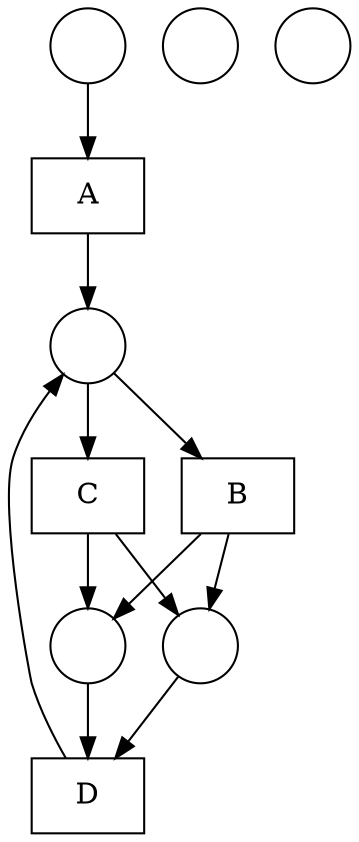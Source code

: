 digraph "Fittest net" {
	node [shape=box]
	A [label=A]
	B [label=B]
	D [label=D]
	C [label=C]
	node [shape=circle]
	1 [label=" "]
	2 [label=" "]
	3 [label=" "]
	4 [label=" "]
	5 [label=" "]
	6 [label=" "]
	1 -> A
	A -> 6
	6 -> B
	B -> 2
	B -> 5
	2 -> D
	5 -> D
	D -> 6
	6 -> C
	C -> 2
	C -> 5
}
